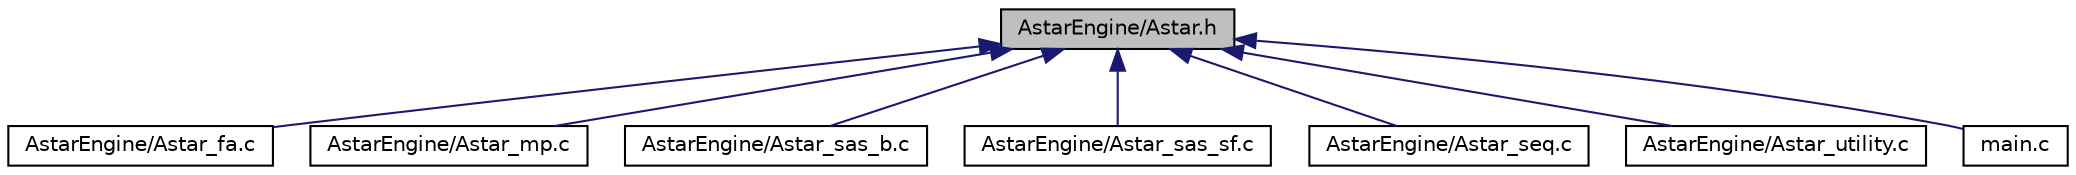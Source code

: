 digraph "AstarEngine/Astar.h"
{
 // LATEX_PDF_SIZE
  edge [fontname="Helvetica",fontsize="10",labelfontname="Helvetica",labelfontsize="10"];
  node [fontname="Helvetica",fontsize="10",shape=record];
  Node1 [label="AstarEngine/Astar.h",height=0.2,width=0.4,color="black", fillcolor="grey75", style="filled", fontcolor="black",tooltip=" "];
  Node1 -> Node2 [dir="back",color="midnightblue",fontsize="10",style="solid",fontname="Helvetica"];
  Node2 [label="AstarEngine/Astar_fa.c",height=0.2,width=0.4,color="black", fillcolor="white", style="filled",URL="$Astar__fa_8c.html",tooltip=" "];
  Node1 -> Node3 [dir="back",color="midnightblue",fontsize="10",style="solid",fontname="Helvetica"];
  Node3 [label="AstarEngine/Astar_mp.c",height=0.2,width=0.4,color="black", fillcolor="white", style="filled",URL="$Astar__mp_8c.html",tooltip=" "];
  Node1 -> Node4 [dir="back",color="midnightblue",fontsize="10",style="solid",fontname="Helvetica"];
  Node4 [label="AstarEngine/Astar_sas_b.c",height=0.2,width=0.4,color="black", fillcolor="white", style="filled",URL="$Astar__sas__b_8c.html",tooltip=" "];
  Node1 -> Node5 [dir="back",color="midnightblue",fontsize="10",style="solid",fontname="Helvetica"];
  Node5 [label="AstarEngine/Astar_sas_sf.c",height=0.2,width=0.4,color="black", fillcolor="white", style="filled",URL="$Astar__sas__sf_8c.html",tooltip=" "];
  Node1 -> Node6 [dir="back",color="midnightblue",fontsize="10",style="solid",fontname="Helvetica"];
  Node6 [label="AstarEngine/Astar_seq.c",height=0.2,width=0.4,color="black", fillcolor="white", style="filled",URL="$Astar__seq_8c.html",tooltip=" "];
  Node1 -> Node7 [dir="back",color="midnightblue",fontsize="10",style="solid",fontname="Helvetica"];
  Node7 [label="AstarEngine/Astar_utility.c",height=0.2,width=0.4,color="black", fillcolor="white", style="filled",URL="$Astar__utility_8c.html",tooltip=" "];
  Node1 -> Node8 [dir="back",color="midnightblue",fontsize="10",style="solid",fontname="Helvetica"];
  Node8 [label="main.c",height=0.2,width=0.4,color="black", fillcolor="white", style="filled",URL="$main_8c.html",tooltip=" "];
}
